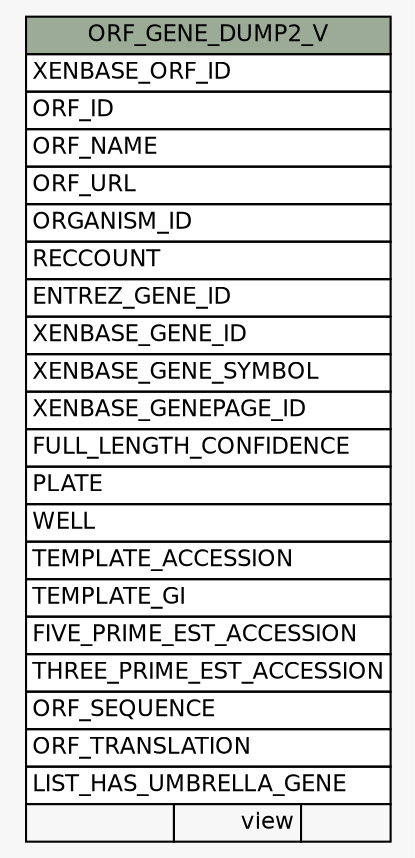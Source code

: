 // dot 2.38.0 on Windows 10 10.0
// SchemaSpy rev Unknown
digraph "ORF_GENE_DUMP2_V" {
  graph [
    rankdir="RL"
    bgcolor="#f7f7f7"
    nodesep="0.18"
    ranksep="0.46"
    fontname="Helvetica"
    fontsize="11"
  ];
  node [
    fontname="Helvetica"
    fontsize="11"
    shape="plaintext"
  ];
  edge [
    arrowsize="0.8"
  ];
  "ORF_GENE_DUMP2_V" [
    label=<
    <TABLE BORDER="0" CELLBORDER="1" CELLSPACING="0" BGCOLOR="#ffffff">
      <TR><TD COLSPAN="3" BGCOLOR="#9bab96" ALIGN="CENTER">ORF_GENE_DUMP2_V</TD></TR>
      <TR><TD PORT="XENBASE_ORF_ID" COLSPAN="3" ALIGN="LEFT">XENBASE_ORF_ID</TD></TR>
      <TR><TD PORT="ORF_ID" COLSPAN="3" ALIGN="LEFT">ORF_ID</TD></TR>
      <TR><TD PORT="ORF_NAME" COLSPAN="3" ALIGN="LEFT">ORF_NAME</TD></TR>
      <TR><TD PORT="ORF_URL" COLSPAN="3" ALIGN="LEFT">ORF_URL</TD></TR>
      <TR><TD PORT="ORGANISM_ID" COLSPAN="3" ALIGN="LEFT">ORGANISM_ID</TD></TR>
      <TR><TD PORT="RECCOUNT" COLSPAN="3" ALIGN="LEFT">RECCOUNT</TD></TR>
      <TR><TD PORT="ENTREZ_GENE_ID" COLSPAN="3" ALIGN="LEFT">ENTREZ_GENE_ID</TD></TR>
      <TR><TD PORT="XENBASE_GENE_ID" COLSPAN="3" ALIGN="LEFT">XENBASE_GENE_ID</TD></TR>
      <TR><TD PORT="XENBASE_GENE_SYMBOL" COLSPAN="3" ALIGN="LEFT">XENBASE_GENE_SYMBOL</TD></TR>
      <TR><TD PORT="XENBASE_GENEPAGE_ID" COLSPAN="3" ALIGN="LEFT">XENBASE_GENEPAGE_ID</TD></TR>
      <TR><TD PORT="FULL_LENGTH_CONFIDENCE" COLSPAN="3" ALIGN="LEFT">FULL_LENGTH_CONFIDENCE</TD></TR>
      <TR><TD PORT="PLATE" COLSPAN="3" ALIGN="LEFT">PLATE</TD></TR>
      <TR><TD PORT="WELL" COLSPAN="3" ALIGN="LEFT">WELL</TD></TR>
      <TR><TD PORT="TEMPLATE_ACCESSION" COLSPAN="3" ALIGN="LEFT">TEMPLATE_ACCESSION</TD></TR>
      <TR><TD PORT="TEMPLATE_GI" COLSPAN="3" ALIGN="LEFT">TEMPLATE_GI</TD></TR>
      <TR><TD PORT="FIVE_PRIME_EST_ACCESSION" COLSPAN="3" ALIGN="LEFT">FIVE_PRIME_EST_ACCESSION</TD></TR>
      <TR><TD PORT="THREE_PRIME_EST_ACCESSION" COLSPAN="3" ALIGN="LEFT">THREE_PRIME_EST_ACCESSION</TD></TR>
      <TR><TD PORT="ORF_SEQUENCE" COLSPAN="3" ALIGN="LEFT">ORF_SEQUENCE</TD></TR>
      <TR><TD PORT="ORF_TRANSLATION" COLSPAN="3" ALIGN="LEFT">ORF_TRANSLATION</TD></TR>
      <TR><TD PORT="LIST_HAS_UMBRELLA_GENE" COLSPAN="3" ALIGN="LEFT">LIST_HAS_UMBRELLA_GENE</TD></TR>
      <TR><TD ALIGN="LEFT" BGCOLOR="#f7f7f7">  </TD><TD ALIGN="RIGHT" BGCOLOR="#f7f7f7">view</TD><TD ALIGN="RIGHT" BGCOLOR="#f7f7f7">  </TD></TR>
    </TABLE>>
    URL="tables/ORF_GENE_DUMP2_V.html"
    tooltip="ORF_GENE_DUMP2_V"
  ];
}
